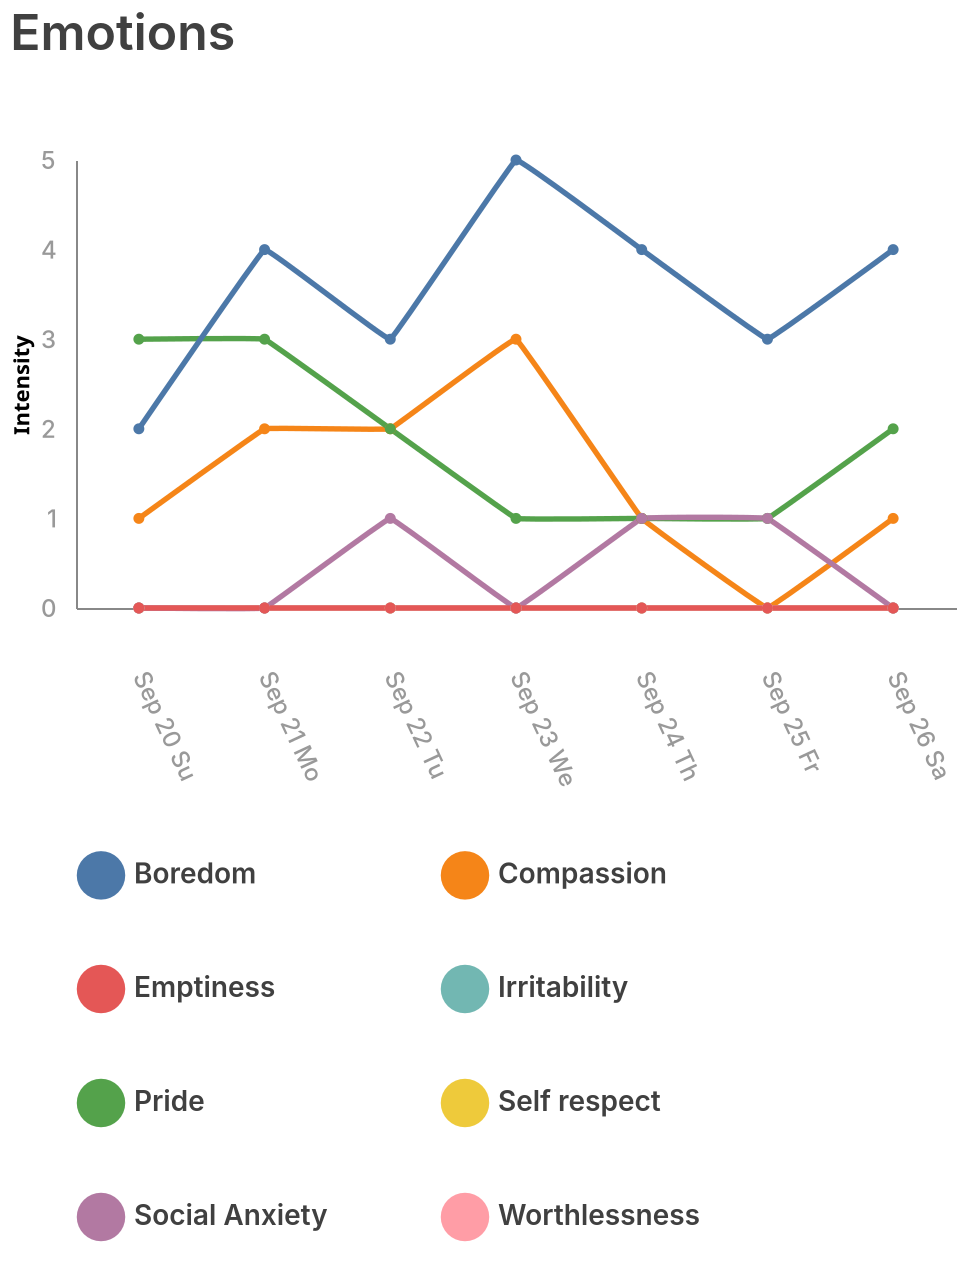 {
  "$schema": "https://vega.github.io/schema/vega-lite/v5.json",
  "description": "A basic line chart example.",
  "width": 440,
  "height": 224,
  "padding": 5,
  "title": "Emotions",
  "data": {
    "values": [
      {
        "value": 1,
        "date": "2020-09-20",
        "symbol": "Compassion"
      },
      {
        "value": 0,
        "date": "2020-09-20",
        "symbol": "Self respect"
      },
      {
        "value": 0,
        "date": "2020-09-20",
        "symbol": "Irritability"
      },
      {
        "value": 3,
        "date": "2020-09-20",
        "symbol": "Pride"
      },
      {
        "value": 2,
        "date": "2020-09-20",
        "symbol": "Boredom"
      },
      {
        "value": 0,
        "date": "2020-09-20",
        "symbol": "Worthlessness"
      },
      {
        "value": 0,
        "date": "2020-09-20",
        "symbol": "Social Anxiety"
      },
      {
        "value": 0,
        "date": "2020-09-20",
        "symbol": "Emptiness"
      },
      {
        "value": 2,
        "date": "2020-09-21",
        "symbol": "Compassion"
      },
      {
        "value": 0,
        "date": "2020-09-21",
        "symbol": "Self respect"
      },
      {
        "value": 0,
        "date": "2020-09-21",
        "symbol": "Irritability"
      },
      {
        "value": 3,
        "date": "2020-09-21",
        "symbol": "Pride"
      },
      {
        "value": 4,
        "date": "2020-09-21",
        "symbol": "Boredom"
      },
      {
        "value": 0,
        "date": "2020-09-21",
        "symbol": "Worthlessness"
      },
      {
        "value": 0,
        "date": "2020-09-21",
        "symbol": "Social Anxiety"
      },
      {
        "value": 0,
        "date": "2020-09-21",
        "symbol": "Emptiness"
      },
      {
        "value": 2,
        "date": "2020-09-22",
        "symbol": "Compassion"
      },
      {
        "value": 0,
        "date": "2020-09-22",
        "symbol": "Self respect"
      },
      {
        "value": 0,
        "date": "2020-09-22",
        "symbol": "Irritability"
      },
      {
        "value": 2,
        "date": "2020-09-22",
        "symbol": "Pride"
      },
      {
        "value": 3,
        "date": "2020-09-22",
        "symbol": "Boredom"
      },
      {
        "value": 0,
        "date": "2020-09-22",
        "symbol": "Worthlessness"
      },
      {
        "value": 1,
        "date": "2020-09-22",
        "symbol": "Social Anxiety"
      },
      {
        "value": 0,
        "date": "2020-09-22",
        "symbol": "Emptiness"
      },
      {
        "value": 3,
        "date": "2020-09-23",
        "symbol": "Compassion"
      },
      {
        "value": 0,
        "date": "2020-09-23",
        "symbol": "Self respect"
      },
      {
        "value": 0,
        "date": "2020-09-23",
        "symbol": "Irritability"
      },
      {
        "value": 1,
        "date": "2020-09-23",
        "symbol": "Pride"
      },
      {
        "value": 5,
        "date": "2020-09-23",
        "symbol": "Boredom"
      },
      {
        "value": 0,
        "date": "2020-09-23",
        "symbol": "Worthlessness"
      },
      {
        "value": 0,
        "date": "2020-09-23",
        "symbol": "Social Anxiety"
      },
      {
        "value": 0,
        "date": "2020-09-23",
        "symbol": "Emptiness"
      },
      {
        "value": 1,
        "date": "2020-09-24",
        "symbol": "Compassion"
      },
      {
        "value": 0,
        "date": "2020-09-24",
        "symbol": "Self respect"
      },
      {
        "value": 0,
        "date": "2020-09-24",
        "symbol": "Irritability"
      },
      {
        "value": 1,
        "date": "2020-09-24",
        "symbol": "Pride"
      },
      {
        "value": 4,
        "date": "2020-09-24",
        "symbol": "Boredom"
      },
      {
        "value": 0,
        "date": "2020-09-24",
        "symbol": "Worthlessness"
      },
      {
        "value": 1,
        "date": "2020-09-24",
        "symbol": "Social Anxiety"
      },
      {
        "value": 0,
        "date": "2020-09-24",
        "symbol": "Emptiness"
      },
      {
        "value": 0,
        "date": "2020-09-25",
        "symbol": "Compassion"
      },
      {
        "value": 0,
        "date": "2020-09-25",
        "symbol": "Self respect"
      },
      {
        "value": 0,
        "date": "2020-09-25",
        "symbol": "Irritability"
      },
      {
        "value": 1,
        "date": "2020-09-25",
        "symbol": "Pride"
      },
      {
        "value": 3,
        "date": "2020-09-25",
        "symbol": "Boredom"
      },
      {
        "value": 0,
        "date": "2020-09-25",
        "symbol": "Worthlessness"
      },
      {
        "value": 1,
        "date": "2020-09-25",
        "symbol": "Social Anxiety"
      },
      {
        "value": 0,
        "date": "2020-09-25",
        "symbol": "Emptiness"
      },
      {
        "value": 1,
        "date": "2020-09-26",
        "symbol": "Compassion"
      },
      {
        "value": 0,
        "date": "2020-09-26",
        "symbol": "Self respect"
      },
      {
        "value": 0,
        "date": "2020-09-26",
        "symbol": "Irritability"
      },
      {
        "value": 2,
        "date": "2020-09-26",
        "symbol": "Pride"
      },
      {
        "value": 4,
        "date": "2020-09-26",
        "symbol": "Boredom"
      },
      {
        "value": 0,
        "date": "2020-09-26",
        "symbol": "Worthlessness"
      },
      {
        "value": 0,
        "date": "2020-09-26",
        "symbol": "Social Anxiety"
      },
      {
        "value": 0,
        "date": "2020-09-26",
        "symbol": "Emptiness"
      }
    ]
  },
  "config": {
    "view": {
      "stroke": "transparent"
    },
    "title": {
      "color": "rgba(0, 0, 0, 0.75)",
      "fontSize": 25,
      "font": "Inter",
      "fontWeight": 600,
      "align": "left",
      "anchor": "start",
      "dy": -40
    },
    "legend": {
      "title": null,
      "orient": "bottom",
      "columns": 2,
      "labelColor": "rgba(0, 0, 0, 0.75)",
      "labelFont": "Inter",
      "labelFontSize": 14,
      "labelFontWeight": 600,
      "rowPadding": 20,
      "columnPadding": 50,
      "symbolStrokeWidth": 12,
      "symbolSize": 150,
      "symbolType": "circle",
      "offset": 30
    },
    "axisX": {
      "orient": "bottom",
      "format": "%b %d %a",
      "labelColor": "rgba(0, 0, 0, 0.4)",
      "labelFont": "Inter",
      "labelFontWeight": 500,
      "labelFontSize": 12,
      "ticks": false,
      "labelExpr": "substring(datum.label, 0, 9)",
      "labelPadding": 32,
      "title": "date",
      "grid": false
    },
    "axisY": {
      "orient": "left",
      "tickCount": 5,
      "labelColor": "rgba(0, 0, 0, 0.4)",
      "labelFont": "Inter",
      "labelFontWeight": 500,
      "labelFontSize": 12,
      "ticks": false,
      "labelPadding": 10,
      "title": null,
      "grid": false
    }
  },
  "mark": {
    "type": "line",
    "point": true,
    "interpolate": "cardinal",
    "tension": 0.9
  },
  "selection": {
    "symbol": {
      "type": "multi",
      "fields": [
        "symbol"
      ],
      "bind": "legend",
      "toggle": "true"
    }
  },
  "encoding": {
    "x": {
      "field": "date",
      "axis": {
        "labelAngle": 65
      },
      "type": "ordinal",
      "timeUnit": "yearmonthdate"
    },
    "y": {
      "field": "value",
      "title": "Intensity",
      "type": "quantitative"
    },
    "color": {
      "field": "symbol",
      "type": "nominal"
    },
    "strokeWidth": {
      "value": 2.7
    },
    "opacity": {
      "condition": {
        "selection": "symbol",
        "value": 1
      },
      "value": 0
    }
  }
}